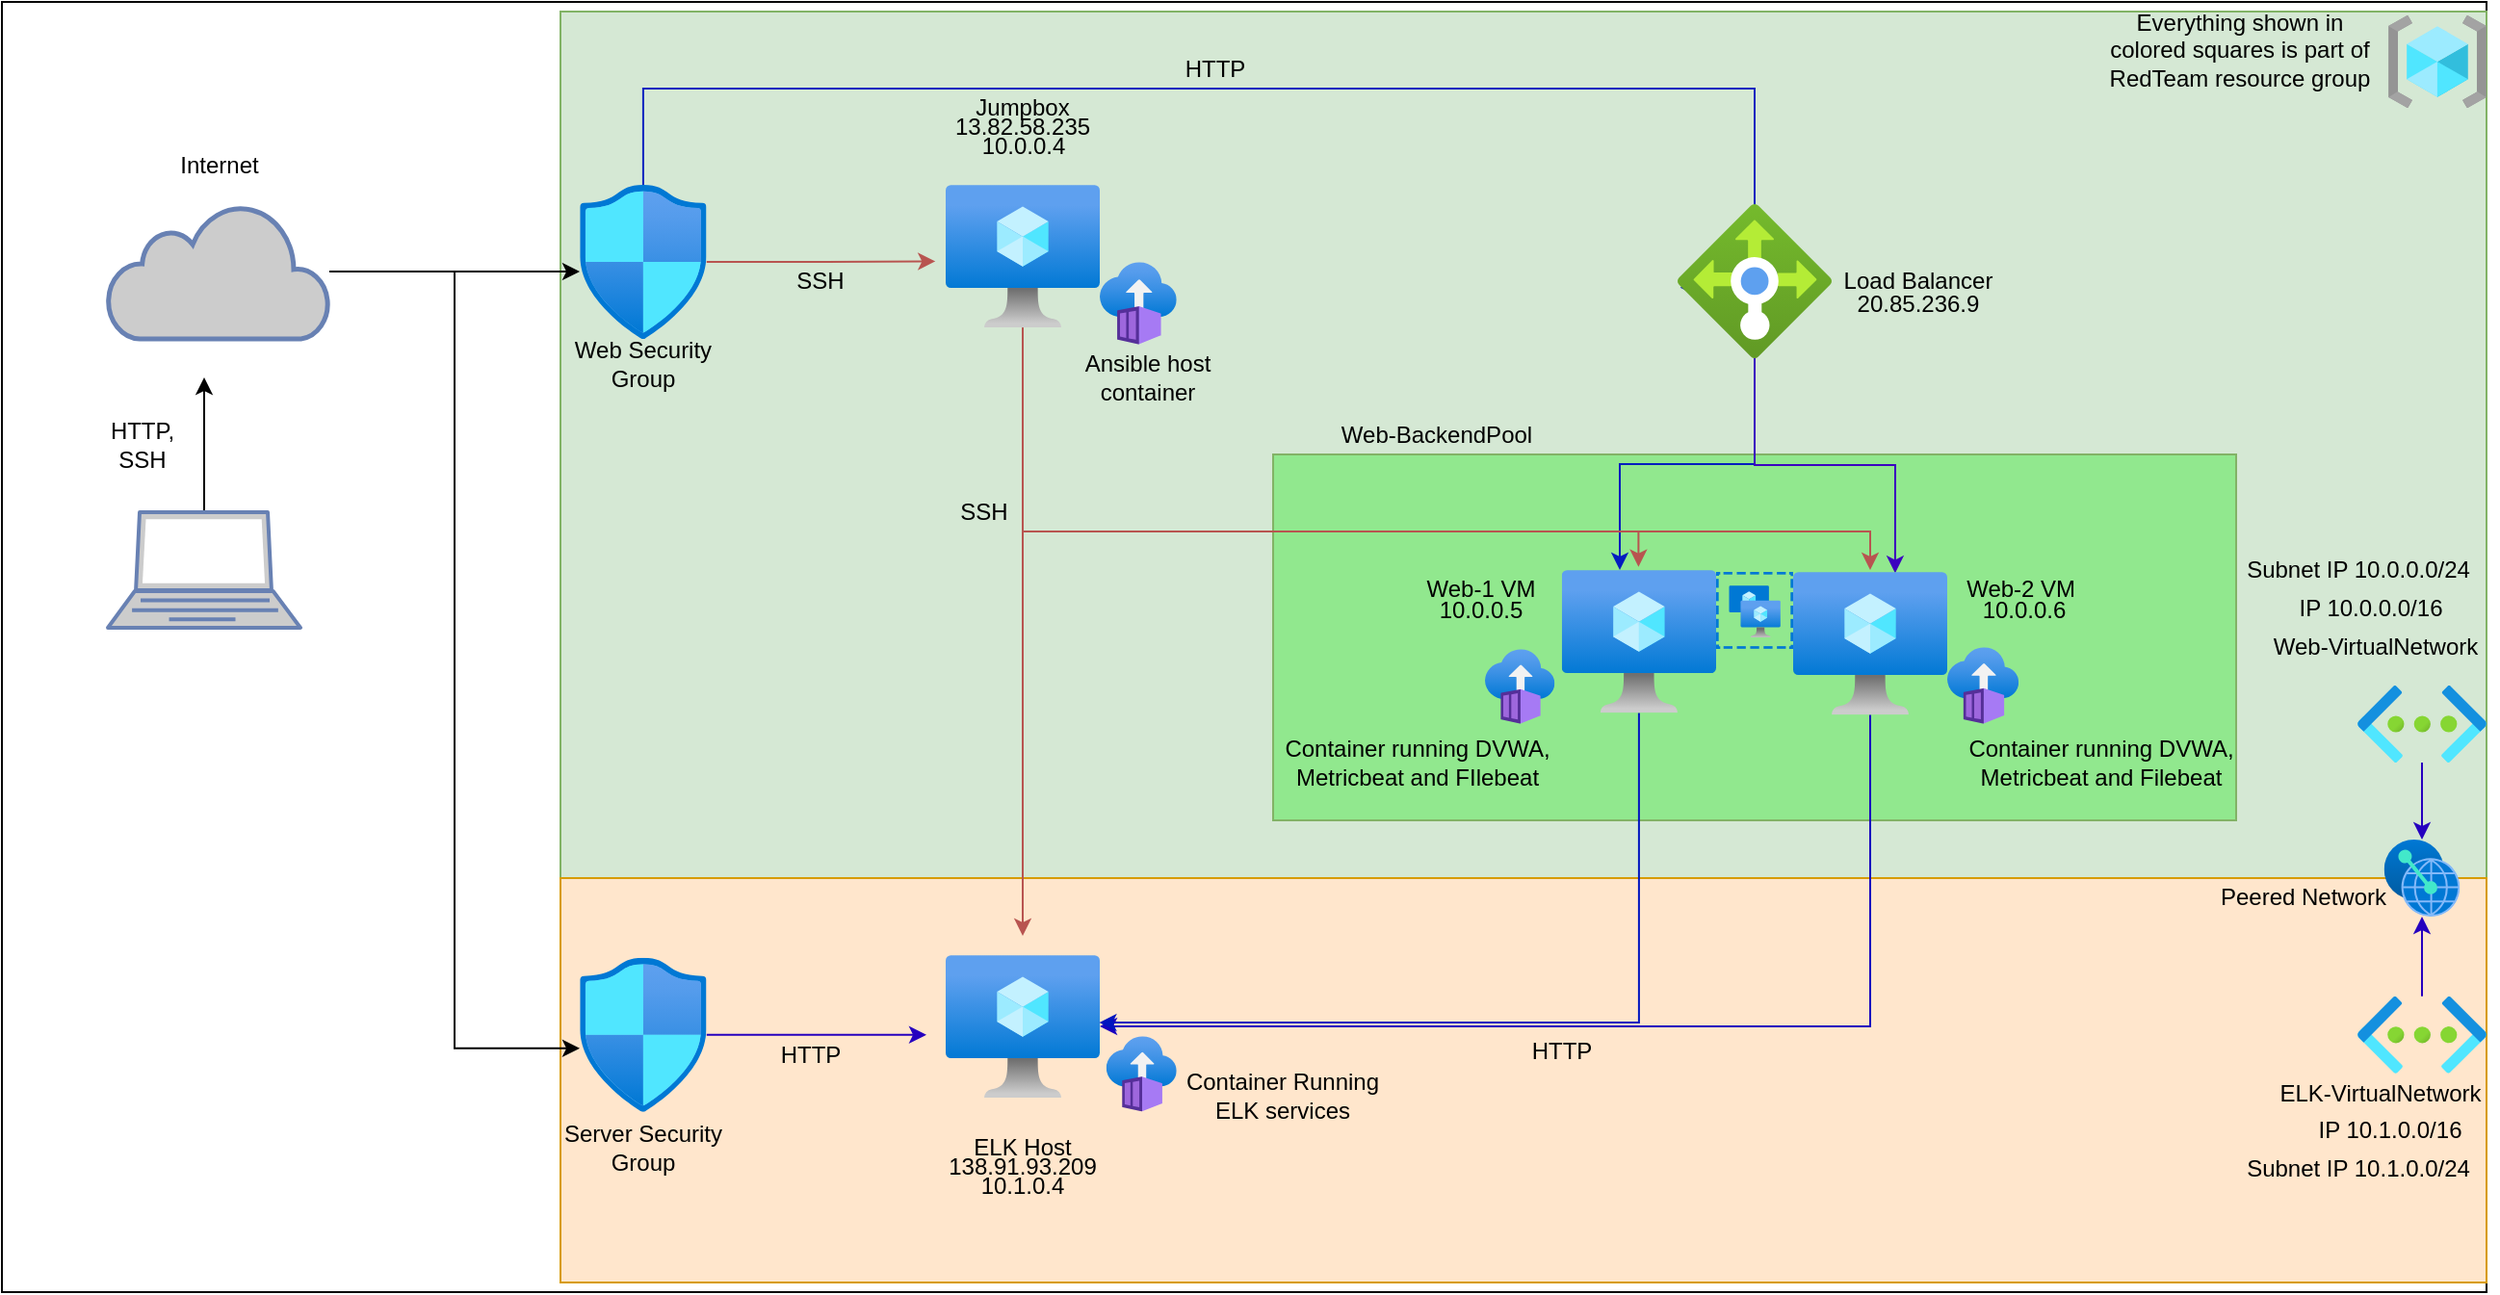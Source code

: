 <mxfile version="15.2.9" type="device"><diagram id="eDZ4ns2iNnlHswPyrSqq" name="Page-1"><mxGraphModel dx="2287" dy="750" grid="1" gridSize="10" guides="1" tooltips="1" connect="1" arrows="1" fold="1" page="1" pageScale="1" pageWidth="850" pageHeight="1100" math="0" shadow="0"><root><mxCell id="0"/><mxCell id="1" parent="0"/><mxCell id="MXjqguVq_aoNoIc_SZpD-91" value="" style="rounded=0;whiteSpace=wrap;html=1;" vertex="1" parent="1"><mxGeometry x="-850" y="265" width="1290" height="670" as="geometry"/></mxCell><mxCell id="MXjqguVq_aoNoIc_SZpD-58" value="" style="rounded=0;whiteSpace=wrap;html=1;fillColor=#d5e8d4;strokeColor=#82b366;" vertex="1" parent="1"><mxGeometry x="-560" y="270" width="1000" height="450" as="geometry"/></mxCell><mxCell id="MXjqguVq_aoNoIc_SZpD-105" value="" style="rounded=0;whiteSpace=wrap;html=1;fillColor=#91E88E;strokeColor=#82b366;" vertex="1" parent="1"><mxGeometry x="-190" y="500" width="500" height="190" as="geometry"/></mxCell><mxCell id="MXjqguVq_aoNoIc_SZpD-59" value="" style="rounded=0;whiteSpace=wrap;html=1;fillColor=#ffe6cc;strokeColor=#d79b00;" vertex="1" parent="1"><mxGeometry x="-560" y="720" width="1000" height="210" as="geometry"/></mxCell><mxCell id="MXjqguVq_aoNoIc_SZpD-47" style="edgeStyle=orthogonalEdgeStyle;rounded=0;orthogonalLoop=1;jettySize=auto;html=1;fillColor=#dae8fc;strokeColor=#2600BF;" edge="1" parent="1" source="MXjqguVq_aoNoIc_SZpD-1"><mxGeometry relative="1" as="geometry"><mxPoint x="-370.0" y="801.39" as="targetPoint"/></mxGeometry></mxCell><mxCell id="MXjqguVq_aoNoIc_SZpD-1" value="" style="aspect=fixed;html=1;points=[];align=center;image;fontSize=12;image=img/lib/azure2/networking/Network_Security_Groups.svg;" vertex="1" parent="1"><mxGeometry x="-550" y="761.39" width="65.88" height="80" as="geometry"/></mxCell><mxCell id="MXjqguVq_aoNoIc_SZpD-44" style="edgeStyle=orthogonalEdgeStyle;rounded=0;orthogonalLoop=1;jettySize=auto;html=1;entryX=-0.067;entryY=0.535;entryDx=0;entryDy=0;entryPerimeter=0;fillColor=#f8cecc;strokeColor=#b85450;" edge="1" parent="1" source="MXjqguVq_aoNoIc_SZpD-2" target="MXjqguVq_aoNoIc_SZpD-13"><mxGeometry relative="1" as="geometry"/></mxCell><mxCell id="MXjqguVq_aoNoIc_SZpD-54" style="edgeStyle=orthogonalEdgeStyle;rounded=0;orthogonalLoop=1;jettySize=auto;html=1;entryX=0.017;entryY=0.542;entryDx=0;entryDy=0;entryPerimeter=0;fillColor=#dae8fc;strokeColor=#0B23BF;" edge="1" parent="1" source="MXjqguVq_aoNoIc_SZpD-2" target="MXjqguVq_aoNoIc_SZpD-7"><mxGeometry relative="1" as="geometry"><Array as="points"><mxPoint x="-517" y="310"/><mxPoint x="60" y="310"/><mxPoint x="60" y="413"/></Array></mxGeometry></mxCell><mxCell id="MXjqguVq_aoNoIc_SZpD-2" value="" style="aspect=fixed;html=1;points=[];align=center;image;fontSize=12;image=img/lib/azure2/networking/Network_Security_Groups.svg;" vertex="1" parent="1"><mxGeometry x="-550" y="360" width="65.88" height="80" as="geometry"/></mxCell><mxCell id="MXjqguVq_aoNoIc_SZpD-80" style="edgeStyle=orthogonalEdgeStyle;rounded=0;orthogonalLoop=1;jettySize=auto;html=1;strokeColor=#2600BF;" edge="1" parent="1" source="MXjqguVq_aoNoIc_SZpD-5" target="MXjqguVq_aoNoIc_SZpD-8"><mxGeometry relative="1" as="geometry"/></mxCell><mxCell id="MXjqguVq_aoNoIc_SZpD-5" value="" style="aspect=fixed;html=1;points=[];align=center;image;fontSize=12;image=img/lib/azure2/networking/Virtual_Networks.svg;" vertex="1" parent="1"><mxGeometry x="373.0" y="781.39" width="67" height="40" as="geometry"/></mxCell><mxCell id="MXjqguVq_aoNoIc_SZpD-79" style="edgeStyle=orthogonalEdgeStyle;rounded=0;orthogonalLoop=1;jettySize=auto;html=1;strokeColor=#2600BF;" edge="1" parent="1" source="MXjqguVq_aoNoIc_SZpD-6" target="MXjqguVq_aoNoIc_SZpD-8"><mxGeometry relative="1" as="geometry"/></mxCell><mxCell id="MXjqguVq_aoNoIc_SZpD-6" value="" style="aspect=fixed;html=1;points=[];align=center;image;fontSize=12;image=img/lib/azure2/networking/Virtual_Networks.svg;" vertex="1" parent="1"><mxGeometry x="373.0" y="620" width="67" height="40" as="geometry"/></mxCell><mxCell id="MXjqguVq_aoNoIc_SZpD-55" style="edgeStyle=orthogonalEdgeStyle;rounded=0;orthogonalLoop=1;jettySize=auto;html=1;fillColor=#dae8fc;strokeColor=#041DBF;" edge="1" parent="1" source="MXjqguVq_aoNoIc_SZpD-7" target="MXjqguVq_aoNoIc_SZpD-14"><mxGeometry relative="1" as="geometry"><Array as="points"><mxPoint x="60" y="505"/><mxPoint x="-10" y="505"/></Array></mxGeometry></mxCell><mxCell id="MXjqguVq_aoNoIc_SZpD-56" style="edgeStyle=orthogonalEdgeStyle;rounded=0;orthogonalLoop=1;jettySize=auto;html=1;entryX=0.662;entryY=0.009;entryDx=0;entryDy=0;entryPerimeter=0;fillColor=#dae8fc;strokeColor=#3B02BF;" edge="1" parent="1" source="MXjqguVq_aoNoIc_SZpD-7" target="MXjqguVq_aoNoIc_SZpD-11"><mxGeometry relative="1" as="geometry"/></mxCell><mxCell id="MXjqguVq_aoNoIc_SZpD-7" value="" style="aspect=fixed;html=1;points=[];align=center;image;fontSize=12;image=img/lib/azure2/networking/Load_Balancers.svg;" vertex="1" parent="1"><mxGeometry x="20" y="370" width="80" height="80" as="geometry"/></mxCell><mxCell id="MXjqguVq_aoNoIc_SZpD-8" value="" style="aspect=fixed;html=1;points=[];align=center;image;fontSize=12;image=img/lib/azure2/other/Peering_Service.svg;" vertex="1" parent="1"><mxGeometry x="386.79" y="700" width="39.42" height="40" as="geometry"/></mxCell><mxCell id="MXjqguVq_aoNoIc_SZpD-57" style="edgeStyle=orthogonalEdgeStyle;rounded=0;orthogonalLoop=1;jettySize=auto;html=1;" edge="1" parent="1" source="MXjqguVq_aoNoIc_SZpD-9"><mxGeometry relative="1" as="geometry"><mxPoint x="-745" y="460" as="targetPoint"/></mxGeometry></mxCell><mxCell id="MXjqguVq_aoNoIc_SZpD-9" value="" style="fontColor=#0066CC;verticalAlign=top;verticalLabelPosition=bottom;labelPosition=center;align=center;html=1;outlineConnect=0;fillColor=#CCCCCC;strokeColor=#6881B3;gradientColor=none;gradientDirection=north;strokeWidth=2;shape=mxgraph.networks.laptop;" vertex="1" parent="1"><mxGeometry x="-795" y="530" width="100" height="60" as="geometry"/></mxCell><mxCell id="MXjqguVq_aoNoIc_SZpD-43" style="edgeStyle=orthogonalEdgeStyle;rounded=0;orthogonalLoop=1;jettySize=auto;html=1;entryX=0;entryY=0.563;entryDx=0;entryDy=0;entryPerimeter=0;" edge="1" parent="1" source="MXjqguVq_aoNoIc_SZpD-10" target="MXjqguVq_aoNoIc_SZpD-2"><mxGeometry relative="1" as="geometry"/></mxCell><mxCell id="MXjqguVq_aoNoIc_SZpD-45" style="edgeStyle=orthogonalEdgeStyle;rounded=0;orthogonalLoop=1;jettySize=auto;html=1;entryX=0;entryY=0.588;entryDx=0;entryDy=0;entryPerimeter=0;" edge="1" parent="1" source="MXjqguVq_aoNoIc_SZpD-10" target="MXjqguVq_aoNoIc_SZpD-1"><mxGeometry relative="1" as="geometry"/></mxCell><mxCell id="MXjqguVq_aoNoIc_SZpD-10" value="" style="html=1;outlineConnect=0;fillColor=#CCCCCC;strokeColor=#6881B3;gradientColor=none;gradientDirection=north;strokeWidth=2;shape=mxgraph.networks.cloud;fontColor=#ffffff;" vertex="1" parent="1"><mxGeometry x="-795" y="370" width="115" height="70" as="geometry"/></mxCell><mxCell id="MXjqguVq_aoNoIc_SZpD-49" style="edgeStyle=orthogonalEdgeStyle;rounded=0;orthogonalLoop=1;jettySize=auto;html=1;fillColor=#dae8fc;strokeColor=#1900BF;" edge="1" parent="1" source="MXjqguVq_aoNoIc_SZpD-11" target="MXjqguVq_aoNoIc_SZpD-12"><mxGeometry relative="1" as="geometry"><Array as="points"><mxPoint x="120" y="797"/></Array></mxGeometry></mxCell><mxCell id="MXjqguVq_aoNoIc_SZpD-11" value="" style="aspect=fixed;html=1;points=[];align=center;image;fontSize=12;image=img/lib/azure2/compute/Virtual_Machine.svg;" vertex="1" parent="1"><mxGeometry x="80" y="561" width="80" height="74.21" as="geometry"/></mxCell><mxCell id="MXjqguVq_aoNoIc_SZpD-12" value="" style="aspect=fixed;html=1;points=[];align=center;image;fontSize=12;image=img/lib/azure2/compute/Virtual_Machine.svg;" vertex="1" parent="1"><mxGeometry x="-360" y="760" width="80" height="74.2" as="geometry"/></mxCell><mxCell id="MXjqguVq_aoNoIc_SZpD-46" style="edgeStyle=orthogonalEdgeStyle;rounded=0;orthogonalLoop=1;jettySize=auto;html=1;fillColor=#f8cecc;strokeColor=#b85450;" edge="1" parent="1" source="MXjqguVq_aoNoIc_SZpD-13"><mxGeometry relative="1" as="geometry"><mxPoint x="-320.0" y="750" as="targetPoint"/></mxGeometry></mxCell><mxCell id="MXjqguVq_aoNoIc_SZpD-51" style="edgeStyle=orthogonalEdgeStyle;rounded=0;orthogonalLoop=1;jettySize=auto;html=1;entryX=0.497;entryY=-0.022;entryDx=0;entryDy=0;entryPerimeter=0;fillColor=#f8cecc;strokeColor=#b85450;" edge="1" parent="1" source="MXjqguVq_aoNoIc_SZpD-13" target="MXjqguVq_aoNoIc_SZpD-14"><mxGeometry relative="1" as="geometry"><Array as="points"><mxPoint x="-320" y="540"/><mxPoint y="540"/></Array></mxGeometry></mxCell><mxCell id="MXjqguVq_aoNoIc_SZpD-52" style="edgeStyle=orthogonalEdgeStyle;rounded=0;orthogonalLoop=1;jettySize=auto;html=1;fillColor=#f8cecc;strokeColor=#b85450;" edge="1" parent="1" source="MXjqguVq_aoNoIc_SZpD-13"><mxGeometry relative="1" as="geometry"><mxPoint x="120" y="560" as="targetPoint"/><Array as="points"><mxPoint x="-320" y="540"/><mxPoint x="120" y="540"/></Array></mxGeometry></mxCell><mxCell id="MXjqguVq_aoNoIc_SZpD-13" value="" style="aspect=fixed;html=1;points=[];align=center;image;fontSize=12;image=img/lib/azure2/compute/Virtual_Machine.svg;" vertex="1" parent="1"><mxGeometry x="-360" y="360" width="80" height="74.2" as="geometry"/></mxCell><mxCell id="MXjqguVq_aoNoIc_SZpD-48" style="edgeStyle=orthogonalEdgeStyle;rounded=0;orthogonalLoop=1;jettySize=auto;html=1;entryX=0.996;entryY=0.472;entryDx=0;entryDy=0;entryPerimeter=0;fillColor=#dae8fc;strokeColor=#0215BF;" edge="1" parent="1" source="MXjqguVq_aoNoIc_SZpD-14" target="MXjqguVq_aoNoIc_SZpD-12"><mxGeometry relative="1" as="geometry"><Array as="points"><mxPoint y="795"/></Array></mxGeometry></mxCell><mxCell id="MXjqguVq_aoNoIc_SZpD-14" value="" style="aspect=fixed;html=1;points=[];align=center;image;fontSize=12;image=img/lib/azure2/compute/Virtual_Machine.svg;" vertex="1" parent="1"><mxGeometry x="-40.12" y="560" width="80.12" height="74.31" as="geometry"/></mxCell><mxCell id="MXjqguVq_aoNoIc_SZpD-15" value="" style="aspect=fixed;html=1;points=[];align=center;image;fontSize=12;image=img/lib/azure2/compute/Availability_Sets.svg;direction=south;rotation=-90;" vertex="1" parent="1"><mxGeometry x="40" y="561" width="40" height="40" as="geometry"/></mxCell><mxCell id="MXjqguVq_aoNoIc_SZpD-16" value="" style="aspect=fixed;html=1;points=[];align=center;image;fontSize=12;image=img/lib/azure2/containers/Container_Instances.svg;" vertex="1" parent="1"><mxGeometry x="-280" y="400" width="39.88" height="43" as="geometry"/></mxCell><mxCell id="MXjqguVq_aoNoIc_SZpD-17" value="" style="aspect=fixed;html=1;points=[];align=center;image;fontSize=12;image=img/lib/azure2/containers/Container_Instances.svg;" vertex="1" parent="1"><mxGeometry x="160" y="600" width="37.1" height="40" as="geometry"/></mxCell><mxCell id="MXjqguVq_aoNoIc_SZpD-18" value="" style="aspect=fixed;html=1;points=[];align=center;image;fontSize=12;image=img/lib/azure2/containers/Container_Instances.svg;" vertex="1" parent="1"><mxGeometry x="-80.0" y="601" width="36.17" height="39" as="geometry"/></mxCell><mxCell id="MXjqguVq_aoNoIc_SZpD-19" value="" style="aspect=fixed;html=1;points=[];align=center;image;fontSize=12;image=img/lib/azure2/containers/Container_Instances.svg;" vertex="1" parent="1"><mxGeometry x="-276.65" y="802" width="36.53" height="39.39" as="geometry"/></mxCell><mxCell id="MXjqguVq_aoNoIc_SZpD-22" style="edgeStyle=orthogonalEdgeStyle;rounded=0;orthogonalLoop=1;jettySize=auto;html=1;exitX=0.5;exitY=1;exitDx=0;exitDy=0;exitPerimeter=0;" edge="1" parent="1" source="MXjqguVq_aoNoIc_SZpD-10" target="MXjqguVq_aoNoIc_SZpD-10"><mxGeometry relative="1" as="geometry"/></mxCell><mxCell id="MXjqguVq_aoNoIc_SZpD-24" value="HTTP, SSH" style="text;html=1;strokeColor=none;fillColor=none;align=center;verticalAlign=middle;whiteSpace=wrap;rounded=0;" vertex="1" parent="1"><mxGeometry x="-807.5" y="475" width="60" height="40" as="geometry"/></mxCell><mxCell id="MXjqguVq_aoNoIc_SZpD-60" value="Web Security Group" style="text;html=1;strokeColor=none;fillColor=none;align=center;verticalAlign=middle;whiteSpace=wrap;rounded=0;" vertex="1" parent="1"><mxGeometry x="-562.06" y="443" width="90" height="20" as="geometry"/></mxCell><mxCell id="MXjqguVq_aoNoIc_SZpD-61" value="HTTP" style="text;html=1;strokeColor=none;fillColor=none;align=center;verticalAlign=middle;whiteSpace=wrap;rounded=0;" vertex="1" parent="1"><mxGeometry x="-240.12" y="290" width="40" height="20" as="geometry"/></mxCell><mxCell id="MXjqguVq_aoNoIc_SZpD-62" value="SSH" style="text;html=1;strokeColor=none;fillColor=none;align=center;verticalAlign=middle;whiteSpace=wrap;rounded=0;" vertex="1" parent="1"><mxGeometry x="-445" y="400" width="40" height="20" as="geometry"/></mxCell><mxCell id="MXjqguVq_aoNoIc_SZpD-63" value="Jumpbox" style="text;html=1;strokeColor=none;fillColor=none;align=center;verticalAlign=middle;whiteSpace=wrap;rounded=0;" vertex="1" parent="1"><mxGeometry x="-360" y="310" width="80" height="20" as="geometry"/></mxCell><mxCell id="MXjqguVq_aoNoIc_SZpD-64" value="Ansible host container" style="text;html=1;strokeColor=none;fillColor=none;align=center;verticalAlign=middle;whiteSpace=wrap;rounded=0;" vertex="1" parent="1"><mxGeometry x="-300" y="450" width="90" height="20" as="geometry"/></mxCell><mxCell id="MXjqguVq_aoNoIc_SZpD-65" value="Server Security Group" style="text;html=1;strokeColor=none;fillColor=none;align=center;verticalAlign=middle;whiteSpace=wrap;rounded=0;" vertex="1" parent="1"><mxGeometry x="-577.06" y="850" width="120" height="20" as="geometry"/></mxCell><mxCell id="MXjqguVq_aoNoIc_SZpD-66" value="ELK Host" style="text;html=1;strokeColor=none;fillColor=none;align=center;verticalAlign=middle;whiteSpace=wrap;rounded=0;" vertex="1" parent="1"><mxGeometry x="-385" y="850" width="130" height="20" as="geometry"/></mxCell><mxCell id="MXjqguVq_aoNoIc_SZpD-68" value="Web-2 VM&amp;nbsp;" style="text;html=1;strokeColor=none;fillColor=none;align=center;verticalAlign=middle;whiteSpace=wrap;rounded=0;" vertex="1" parent="1"><mxGeometry x="160" y="560" width="80" height="20" as="geometry"/></mxCell><mxCell id="MXjqguVq_aoNoIc_SZpD-69" value="Web-1 VM" style="text;html=1;strokeColor=none;fillColor=none;align=center;verticalAlign=middle;whiteSpace=wrap;rounded=0;" vertex="1" parent="1"><mxGeometry x="-120" y="560" width="76.17" height="20" as="geometry"/></mxCell><mxCell id="MXjqguVq_aoNoIc_SZpD-70" value="SSH" style="text;html=1;strokeColor=none;fillColor=none;align=center;verticalAlign=middle;whiteSpace=wrap;rounded=0;" vertex="1" parent="1"><mxGeometry x="-360" y="520" width="40" height="20" as="geometry"/></mxCell><mxCell id="MXjqguVq_aoNoIc_SZpD-71" value="HTTP" style="text;html=1;strokeColor=none;fillColor=none;align=center;verticalAlign=middle;whiteSpace=wrap;rounded=0;" vertex="1" parent="1"><mxGeometry x="-450" y="802" width="40" height="20" as="geometry"/></mxCell><mxCell id="MXjqguVq_aoNoIc_SZpD-72" value="HTTP" style="text;html=1;strokeColor=none;fillColor=none;align=center;verticalAlign=middle;whiteSpace=wrap;rounded=0;" vertex="1" parent="1"><mxGeometry x="-60" y="800" width="40" height="20" as="geometry"/></mxCell><mxCell id="MXjqguVq_aoNoIc_SZpD-73" value="Load Balancer" style="text;html=1;strokeColor=none;fillColor=none;align=center;verticalAlign=middle;whiteSpace=wrap;rounded=0;" vertex="1" parent="1"><mxGeometry x="100" y="400" width="90" height="20" as="geometry"/></mxCell><mxCell id="MXjqguVq_aoNoIc_SZpD-75" value="Container running DVWA, Metricbeat and FIlebeat" style="text;html=1;strokeColor=none;fillColor=none;align=center;verticalAlign=middle;whiteSpace=wrap;rounded=0;" vertex="1" parent="1"><mxGeometry x="-190.12" y="650" width="150" height="20" as="geometry"/></mxCell><mxCell id="MXjqguVq_aoNoIc_SZpD-76" value="Container running DVWA, Metricbeat and Filebeat" style="text;html=1;strokeColor=none;fillColor=none;align=center;verticalAlign=middle;whiteSpace=wrap;rounded=0;" vertex="1" parent="1"><mxGeometry x="160" y="650" width="160" height="20" as="geometry"/></mxCell><mxCell id="MXjqguVq_aoNoIc_SZpD-81" value="ELK-VirtualNetwork" style="text;html=1;strokeColor=none;fillColor=none;align=center;verticalAlign=middle;whiteSpace=wrap;rounded=0;" vertex="1" parent="1"><mxGeometry x="330" y="823.39" width="110" height="18" as="geometry"/></mxCell><mxCell id="MXjqguVq_aoNoIc_SZpD-83" value="Web-VirtualNetwork" style="text;html=1;strokeColor=none;fillColor=none;align=center;verticalAlign=middle;whiteSpace=wrap;rounded=0;" vertex="1" parent="1"><mxGeometry x="325" y="590" width="115" height="20" as="geometry"/></mxCell><mxCell id="MXjqguVq_aoNoIc_SZpD-86" value="IP 10.0.0.0/16" style="text;html=1;strokeColor=none;fillColor=none;align=center;verticalAlign=middle;whiteSpace=wrap;rounded=0;" vertex="1" parent="1"><mxGeometry x="320" y="570" width="120" height="20" as="geometry"/></mxCell><mxCell id="MXjqguVq_aoNoIc_SZpD-87" value="IP 10.1.0.0/16" style="text;html=1;strokeColor=none;fillColor=none;align=center;verticalAlign=middle;whiteSpace=wrap;rounded=0;" vertex="1" parent="1"><mxGeometry x="340" y="841.39" width="100" height="20" as="geometry"/></mxCell><mxCell id="MXjqguVq_aoNoIc_SZpD-88" value="Subnet IP 10.0.0.0/24" style="text;html=1;strokeColor=none;fillColor=none;align=center;verticalAlign=middle;whiteSpace=wrap;rounded=0;" vertex="1" parent="1"><mxGeometry x="307" y="550" width="133" height="20" as="geometry"/></mxCell><mxCell id="MXjqguVq_aoNoIc_SZpD-90" value="Subnet IP 10.1.0.0/24" style="text;html=1;strokeColor=none;fillColor=none;align=center;verticalAlign=middle;whiteSpace=wrap;rounded=0;" vertex="1" parent="1"><mxGeometry x="301" y="861.39" width="145" height="20" as="geometry"/></mxCell><mxCell id="MXjqguVq_aoNoIc_SZpD-92" value="Internet" style="text;html=1;strokeColor=none;fillColor=none;align=center;verticalAlign=middle;whiteSpace=wrap;rounded=0;" vertex="1" parent="1"><mxGeometry x="-807.5" y="340" width="140" height="20" as="geometry"/></mxCell><mxCell id="MXjqguVq_aoNoIc_SZpD-94" value="Peered Network" style="text;html=1;strokeColor=none;fillColor=none;align=center;verticalAlign=middle;whiteSpace=wrap;rounded=0;" vertex="1" parent="1"><mxGeometry x="290" y="720" width="110" height="20" as="geometry"/></mxCell><mxCell id="MXjqguVq_aoNoIc_SZpD-95" value="10.0.0.5" style="text;html=1;strokeColor=none;fillColor=none;align=center;verticalAlign=middle;whiteSpace=wrap;rounded=0;" vertex="1" parent="1"><mxGeometry x="-136.86" y="571" width="109.88" height="20" as="geometry"/></mxCell><mxCell id="MXjqguVq_aoNoIc_SZpD-96" value="10.0.0.6" style="text;html=1;strokeColor=none;fillColor=none;align=center;verticalAlign=middle;whiteSpace=wrap;rounded=0;" vertex="1" parent="1"><mxGeometry x="150" y="571" width="100" height="20" as="geometry"/></mxCell><mxCell id="MXjqguVq_aoNoIc_SZpD-99" value="13.82.58.235" style="text;html=1;strokeColor=none;fillColor=none;align=center;verticalAlign=middle;whiteSpace=wrap;rounded=0;" vertex="1" parent="1"><mxGeometry x="-355" y="320" width="70" height="20" as="geometry"/></mxCell><mxCell id="MXjqguVq_aoNoIc_SZpD-100" value="10.0.0.4" style="text;html=1;strokeColor=none;fillColor=none;align=center;verticalAlign=middle;whiteSpace=wrap;rounded=0;" vertex="1" parent="1"><mxGeometry x="-357.5" y="330" width="75" height="20" as="geometry"/></mxCell><mxCell id="MXjqguVq_aoNoIc_SZpD-101" value="20.85.236.9" style="text;html=1;strokeColor=none;fillColor=none;align=center;verticalAlign=middle;whiteSpace=wrap;rounded=0;" vertex="1" parent="1"><mxGeometry x="100" y="411.5" width="90" height="20" as="geometry"/></mxCell><mxCell id="MXjqguVq_aoNoIc_SZpD-102" value="10.1.0.4" style="text;html=1;strokeColor=none;fillColor=none;align=center;verticalAlign=middle;whiteSpace=wrap;rounded=0;" vertex="1" parent="1"><mxGeometry x="-375" y="870" width="110" height="20" as="geometry"/></mxCell><mxCell id="MXjqguVq_aoNoIc_SZpD-103" value="138.91.93.209" style="text;html=1;strokeColor=none;fillColor=none;align=center;verticalAlign=middle;whiteSpace=wrap;rounded=0;" vertex="1" parent="1"><mxGeometry x="-365" y="860" width="90" height="20" as="geometry"/></mxCell><mxCell id="MXjqguVq_aoNoIc_SZpD-104" value="Container Running ELK services" style="text;html=1;strokeColor=none;fillColor=none;align=center;verticalAlign=middle;whiteSpace=wrap;rounded=0;" vertex="1" parent="1"><mxGeometry x="-240.12" y="823.39" width="110" height="20" as="geometry"/></mxCell><mxCell id="MXjqguVq_aoNoIc_SZpD-106" value="Web-BackendPool" style="text;html=1;strokeColor=none;fillColor=none;align=center;verticalAlign=middle;whiteSpace=wrap;rounded=0;" vertex="1" parent="1"><mxGeometry x="-190.12" y="480" width="170" height="20" as="geometry"/></mxCell><mxCell id="MXjqguVq_aoNoIc_SZpD-107" value="" style="aspect=fixed;html=1;points=[];align=center;image;fontSize=12;image=img/lib/azure2/general/Resource_Groups.svg;fillColor=#91E88E;" vertex="1" parent="1"><mxGeometry x="389" y="272" width="51" height="48" as="geometry"/></mxCell><mxCell id="MXjqguVq_aoNoIc_SZpD-108" value="Everything shown in colored squares is part of RedTeam resource group" style="text;html=1;strokeColor=none;fillColor=none;align=center;verticalAlign=middle;whiteSpace=wrap;rounded=0;" vertex="1" parent="1"><mxGeometry x="236.79" y="280" width="150" height="20" as="geometry"/></mxCell></root></mxGraphModel></diagram></mxfile>